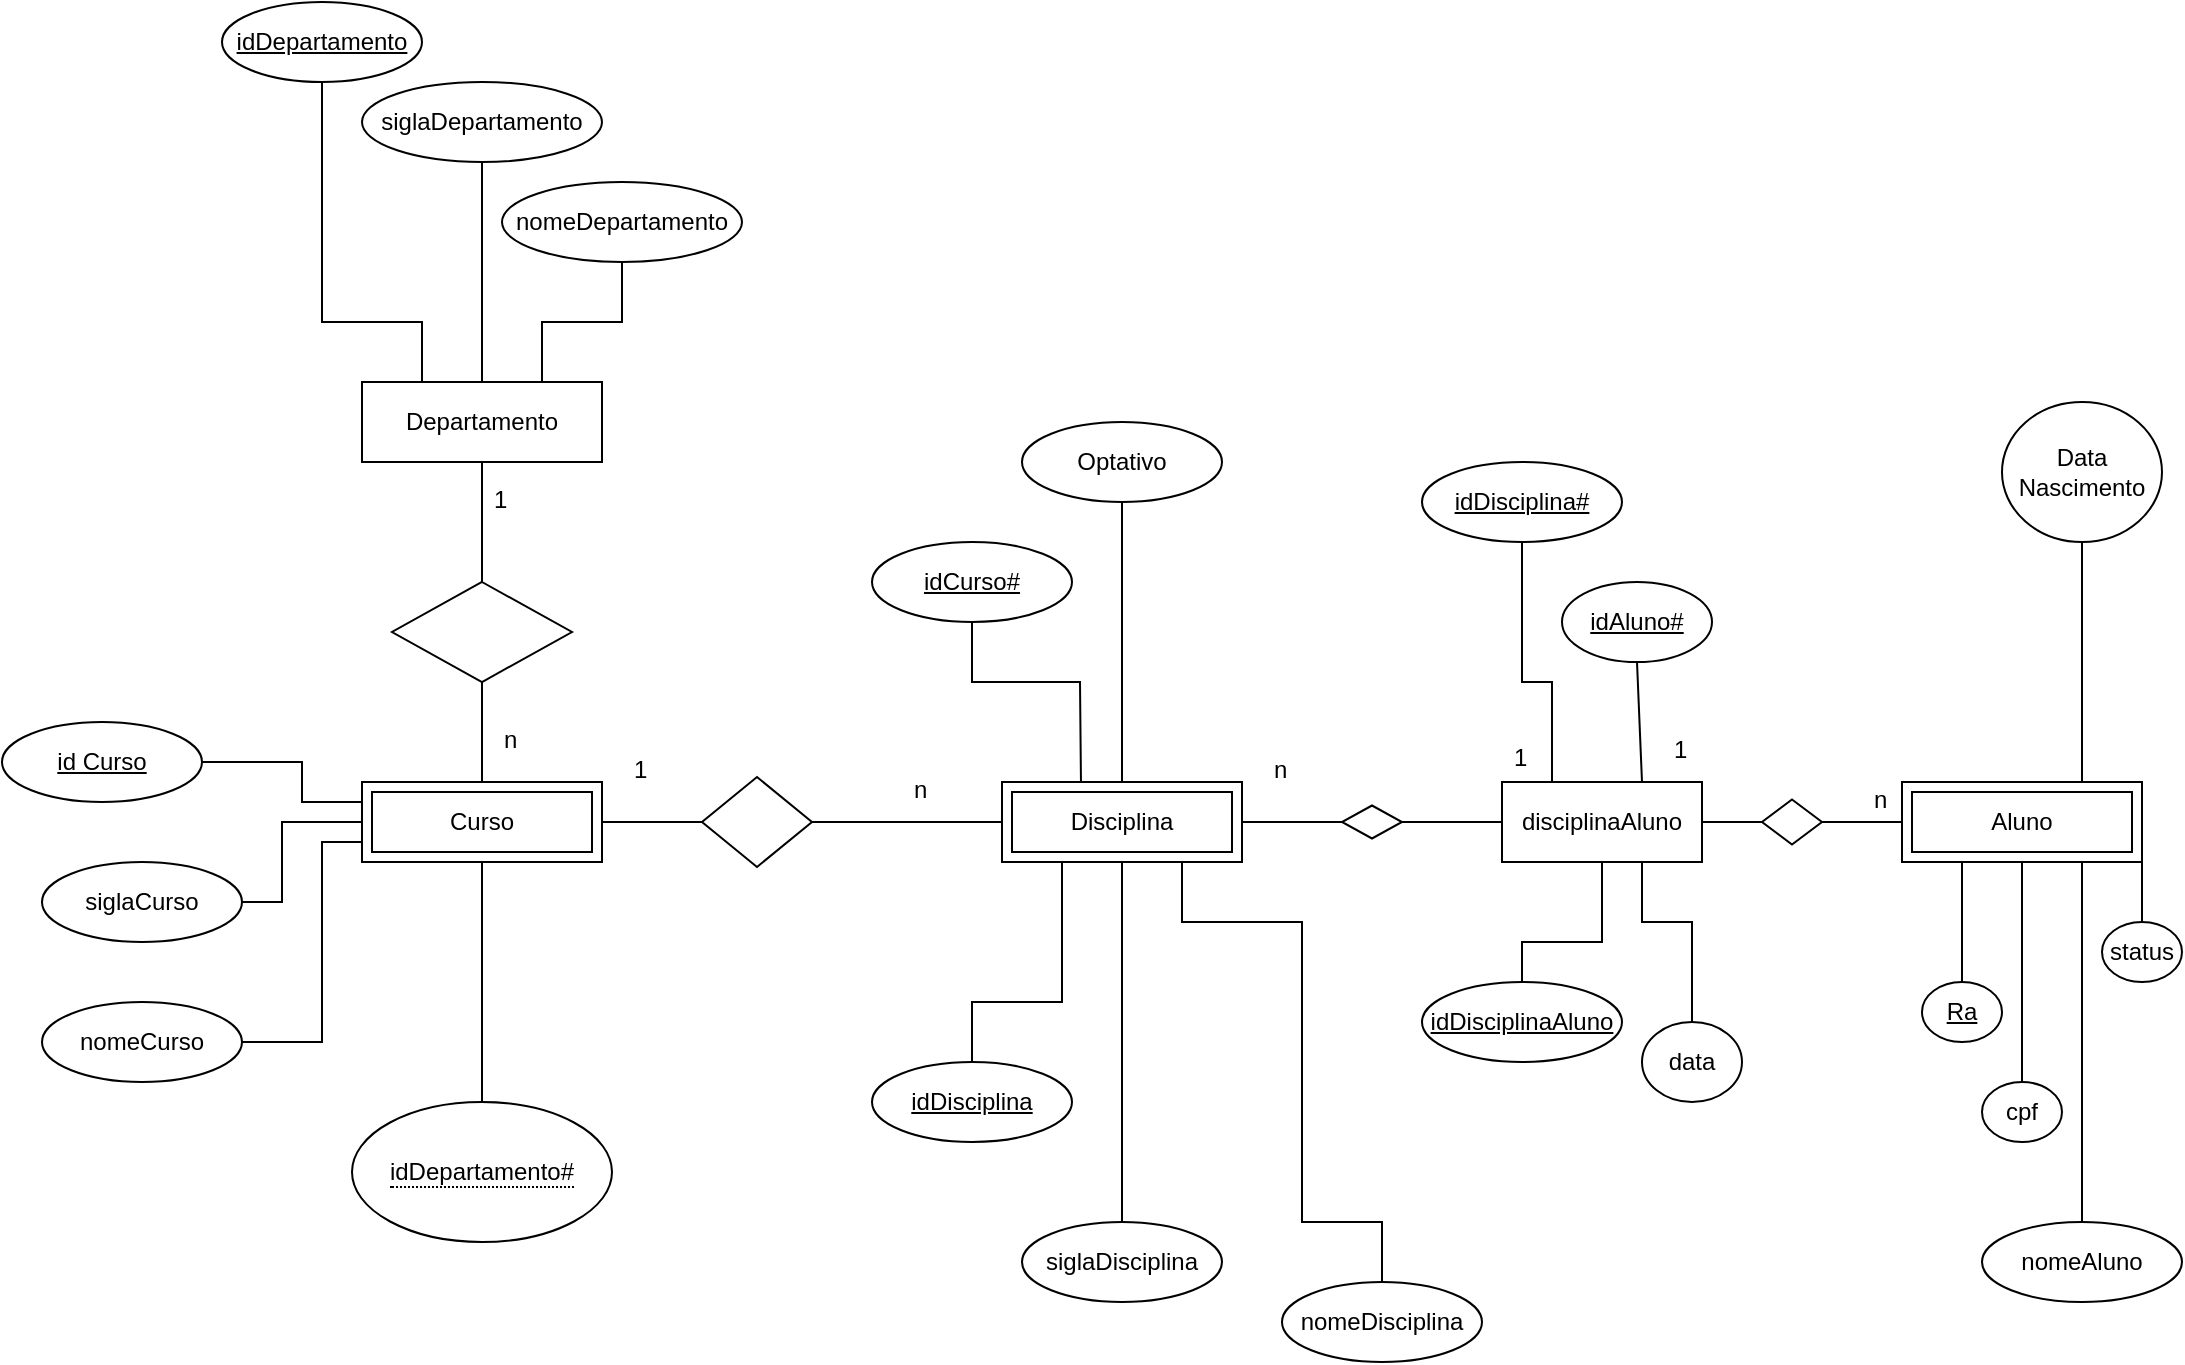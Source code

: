 <mxfile version="21.2.1" type="device">
  <diagram name="Página-1" id="028OdV-lmymuTnw29OQy">
    <mxGraphModel dx="780" dy="496" grid="1" gridSize="10" guides="1" tooltips="1" connect="1" arrows="1" fold="1" page="1" pageScale="1" pageWidth="1169" pageHeight="827" math="0" shadow="0">
      <root>
        <mxCell id="0" />
        <mxCell id="1" parent="0" />
        <mxCell id="GCAfN_qQ9CxnUKj8qyFn-2" value="Departamento" style="whiteSpace=wrap;html=1;align=center;" parent="1" vertex="1">
          <mxGeometry x="220" y="220" width="120" height="40" as="geometry" />
        </mxCell>
        <mxCell id="GCAfN_qQ9CxnUKj8qyFn-4" value="" style="shape=rhombus;perimeter=rhombusPerimeter;whiteSpace=wrap;html=1;align=center;" parent="1" vertex="1">
          <mxGeometry x="235" y="320" width="90" height="50" as="geometry" />
        </mxCell>
        <mxCell id="GCAfN_qQ9CxnUKj8qyFn-5" value="Curso" style="shape=ext;margin=3;double=1;whiteSpace=wrap;html=1;align=center;" parent="1" vertex="1">
          <mxGeometry x="220" y="420" width="120" height="40" as="geometry" />
        </mxCell>
        <mxCell id="GCAfN_qQ9CxnUKj8qyFn-7" value="" style="shape=rhombus;perimeter=rhombusPerimeter;whiteSpace=wrap;html=1;align=center;" parent="1" vertex="1">
          <mxGeometry x="390" y="417.5" width="55" height="45" as="geometry" />
        </mxCell>
        <mxCell id="GCAfN_qQ9CxnUKj8qyFn-8" value="Disciplina" style="whiteSpace=wrap;html=1;align=center;" parent="1" vertex="1">
          <mxGeometry x="540" y="420" width="120" height="40" as="geometry" />
        </mxCell>
        <mxCell id="GCAfN_qQ9CxnUKj8qyFn-9" value="Aluno" style="whiteSpace=wrap;html=1;align=center;" parent="1" vertex="1">
          <mxGeometry x="990" y="420" width="120" height="40" as="geometry" />
        </mxCell>
        <mxCell id="GCAfN_qQ9CxnUKj8qyFn-11" value="1" style="text;strokeColor=none;fillColor=none;spacingLeft=4;spacingRight=4;overflow=hidden;rotatable=0;points=[[0,0.5],[1,0.5]];portConstraint=eastwest;fontSize=12;whiteSpace=wrap;html=1;" parent="1" vertex="1">
          <mxGeometry x="870" y="390" width="40" height="30" as="geometry" />
        </mxCell>
        <mxCell id="GCAfN_qQ9CxnUKj8qyFn-13" value="n" style="text;strokeColor=none;fillColor=none;spacingLeft=4;spacingRight=4;overflow=hidden;rotatable=0;points=[[0,0.5],[1,0.5]];portConstraint=eastwest;fontSize=12;whiteSpace=wrap;html=1;" parent="1" vertex="1">
          <mxGeometry x="670" y="400" width="40" height="30" as="geometry" />
        </mxCell>
        <mxCell id="GCAfN_qQ9CxnUKj8qyFn-14" value="n" style="text;strokeColor=none;fillColor=none;spacingLeft=4;spacingRight=4;overflow=hidden;rotatable=0;points=[[0,0.5],[1,0.5]];portConstraint=eastwest;fontSize=12;whiteSpace=wrap;html=1;" parent="1" vertex="1">
          <mxGeometry x="490" y="410" width="40" height="30" as="geometry" />
        </mxCell>
        <mxCell id="GCAfN_qQ9CxnUKj8qyFn-15" value="n" style="text;strokeColor=none;fillColor=none;spacingLeft=4;spacingRight=4;overflow=hidden;rotatable=0;points=[[0,0.5],[1,0.5]];portConstraint=eastwest;fontSize=12;whiteSpace=wrap;html=1;" parent="1" vertex="1">
          <mxGeometry x="285" y="385" width="40" height="30" as="geometry" />
        </mxCell>
        <mxCell id="GCAfN_qQ9CxnUKj8qyFn-16" value="1" style="text;strokeColor=none;fillColor=none;spacingLeft=4;spacingRight=4;overflow=hidden;rotatable=0;points=[[0,0.5],[1,0.5]];portConstraint=eastwest;fontSize=12;whiteSpace=wrap;html=1;" parent="1" vertex="1">
          <mxGeometry x="280" y="265" width="40" height="30" as="geometry" />
        </mxCell>
        <mxCell id="GCAfN_qQ9CxnUKj8qyFn-17" value="1" style="text;strokeColor=none;fillColor=none;spacingLeft=4;spacingRight=4;overflow=hidden;rotatable=0;points=[[0,0.5],[1,0.5]];portConstraint=eastwest;fontSize=12;whiteSpace=wrap;html=1;" parent="1" vertex="1">
          <mxGeometry x="350" y="400" width="40" height="30" as="geometry" />
        </mxCell>
        <mxCell id="GCAfN_qQ9CxnUKj8qyFn-23" value="" style="endArrow=none;html=1;rounded=0;exitX=0.5;exitY=1;exitDx=0;exitDy=0;entryX=0.25;entryY=0;entryDx=0;entryDy=0;" parent="1" source="GCAfN_qQ9CxnUKj8qyFn-37" target="GCAfN_qQ9CxnUKj8qyFn-2" edge="1">
          <mxGeometry relative="1" as="geometry">
            <mxPoint x="230" y="150" as="sourcePoint" />
            <mxPoint x="390" y="150" as="targetPoint" />
            <Array as="points">
              <mxPoint x="200" y="190" />
              <mxPoint x="250" y="190" />
            </Array>
          </mxGeometry>
        </mxCell>
        <mxCell id="GCAfN_qQ9CxnUKj8qyFn-24" value="siglaDepartamento" style="ellipse;whiteSpace=wrap;html=1;align=center;" parent="1" vertex="1">
          <mxGeometry x="220" y="70" width="120" height="40" as="geometry" />
        </mxCell>
        <mxCell id="GCAfN_qQ9CxnUKj8qyFn-25" value="" style="endArrow=none;html=1;rounded=0;exitX=0.5;exitY=0;exitDx=0;exitDy=0;entryX=0.5;entryY=1;entryDx=0;entryDy=0;" parent="1" source="GCAfN_qQ9CxnUKj8qyFn-2" target="GCAfN_qQ9CxnUKj8qyFn-24" edge="1">
          <mxGeometry relative="1" as="geometry">
            <mxPoint x="230" y="150" as="sourcePoint" />
            <mxPoint x="390" y="150" as="targetPoint" />
          </mxGeometry>
        </mxCell>
        <mxCell id="GCAfN_qQ9CxnUKj8qyFn-26" value="nomeDepartamento" style="ellipse;whiteSpace=wrap;html=1;align=center;" parent="1" vertex="1">
          <mxGeometry x="290" y="120" width="120" height="40" as="geometry" />
        </mxCell>
        <mxCell id="GCAfN_qQ9CxnUKj8qyFn-27" value="" style="endArrow=none;html=1;rounded=0;entryX=0.5;entryY=1;entryDx=0;entryDy=0;exitX=0.75;exitY=0;exitDx=0;exitDy=0;" parent="1" source="GCAfN_qQ9CxnUKj8qyFn-2" target="GCAfN_qQ9CxnUKj8qyFn-26" edge="1">
          <mxGeometry relative="1" as="geometry">
            <mxPoint x="230" y="150" as="sourcePoint" />
            <mxPoint x="390" y="150" as="targetPoint" />
            <Array as="points">
              <mxPoint x="310" y="190" />
              <mxPoint x="350" y="190" />
            </Array>
          </mxGeometry>
        </mxCell>
        <mxCell id="GCAfN_qQ9CxnUKj8qyFn-28" value="" style="endArrow=none;html=1;rounded=0;exitX=0.5;exitY=1;exitDx=0;exitDy=0;entryX=0.5;entryY=0;entryDx=0;entryDy=0;" parent="1" source="GCAfN_qQ9CxnUKj8qyFn-2" target="GCAfN_qQ9CxnUKj8qyFn-4" edge="1">
          <mxGeometry relative="1" as="geometry">
            <mxPoint x="370" y="290" as="sourcePoint" />
            <mxPoint x="530" y="290" as="targetPoint" />
          </mxGeometry>
        </mxCell>
        <mxCell id="GCAfN_qQ9CxnUKj8qyFn-29" value="" style="endArrow=none;html=1;rounded=0;exitX=0.5;exitY=1;exitDx=0;exitDy=0;entryX=0.5;entryY=0;entryDx=0;entryDy=0;" parent="1" source="GCAfN_qQ9CxnUKj8qyFn-4" target="GCAfN_qQ9CxnUKj8qyFn-5" edge="1">
          <mxGeometry relative="1" as="geometry">
            <mxPoint x="290" y="270" as="sourcePoint" />
            <mxPoint x="290" y="330" as="targetPoint" />
          </mxGeometry>
        </mxCell>
        <mxCell id="GCAfN_qQ9CxnUKj8qyFn-31" value="siglaCurso" style="ellipse;whiteSpace=wrap;html=1;align=center;" parent="1" vertex="1">
          <mxGeometry x="60" y="460" width="100" height="40" as="geometry" />
        </mxCell>
        <mxCell id="GCAfN_qQ9CxnUKj8qyFn-32" value="nomeCurso" style="ellipse;whiteSpace=wrap;html=1;align=center;" parent="1" vertex="1">
          <mxGeometry x="60" y="530" width="100" height="40" as="geometry" />
        </mxCell>
        <mxCell id="GCAfN_qQ9CxnUKj8qyFn-33" value="" style="endArrow=none;html=1;rounded=0;exitX=1;exitY=0.5;exitDx=0;exitDy=0;entryX=0;entryY=0.25;entryDx=0;entryDy=0;" parent="1" source="GCAfN_qQ9CxnUKj8qyFn-36" target="GCAfN_qQ9CxnUKj8qyFn-5" edge="1">
          <mxGeometry relative="1" as="geometry">
            <mxPoint x="520" y="460" as="sourcePoint" />
            <mxPoint x="680" y="460" as="targetPoint" />
            <Array as="points">
              <mxPoint x="190" y="410" />
              <mxPoint x="190" y="430" />
            </Array>
          </mxGeometry>
        </mxCell>
        <mxCell id="GCAfN_qQ9CxnUKj8qyFn-34" value="" style="endArrow=none;html=1;rounded=0;exitX=1;exitY=0.5;exitDx=0;exitDy=0;entryX=0;entryY=0.5;entryDx=0;entryDy=0;" parent="1" source="GCAfN_qQ9CxnUKj8qyFn-31" target="GCAfN_qQ9CxnUKj8qyFn-5" edge="1">
          <mxGeometry relative="1" as="geometry">
            <mxPoint x="520" y="460" as="sourcePoint" />
            <mxPoint x="680" y="460" as="targetPoint" />
            <Array as="points">
              <mxPoint x="180" y="480" />
              <mxPoint x="180" y="440" />
            </Array>
          </mxGeometry>
        </mxCell>
        <mxCell id="GCAfN_qQ9CxnUKj8qyFn-35" value="" style="endArrow=none;html=1;rounded=0;exitX=1;exitY=0.5;exitDx=0;exitDy=0;entryX=0;entryY=0.75;entryDx=0;entryDy=0;" parent="1" source="GCAfN_qQ9CxnUKj8qyFn-32" target="GCAfN_qQ9CxnUKj8qyFn-5" edge="1">
          <mxGeometry relative="1" as="geometry">
            <mxPoint x="520" y="460" as="sourcePoint" />
            <mxPoint x="680" y="460" as="targetPoint" />
            <Array as="points">
              <mxPoint x="200" y="550" />
              <mxPoint x="200" y="450" />
            </Array>
          </mxGeometry>
        </mxCell>
        <mxCell id="GCAfN_qQ9CxnUKj8qyFn-36" value="id Curso" style="ellipse;whiteSpace=wrap;html=1;align=center;fontStyle=4;" parent="1" vertex="1">
          <mxGeometry x="40" y="390" width="100" height="40" as="geometry" />
        </mxCell>
        <mxCell id="GCAfN_qQ9CxnUKj8qyFn-37" value="idDepartamento" style="ellipse;whiteSpace=wrap;html=1;align=center;fontStyle=4;" parent="1" vertex="1">
          <mxGeometry x="150" y="30" width="100" height="40" as="geometry" />
        </mxCell>
        <mxCell id="GCAfN_qQ9CxnUKj8qyFn-39" value="&lt;span style=&quot;border-bottom: 1px dotted&quot;&gt;idDepartamento#&lt;/span&gt;" style="ellipse;whiteSpace=wrap;html=1;align=center;" parent="1" vertex="1">
          <mxGeometry x="215" y="580" width="130" height="70" as="geometry" />
        </mxCell>
        <mxCell id="GCAfN_qQ9CxnUKj8qyFn-40" value="" style="endArrow=none;html=1;rounded=0;exitX=0.5;exitY=0;exitDx=0;exitDy=0;entryX=0.5;entryY=1;entryDx=0;entryDy=0;" parent="1" source="GCAfN_qQ9CxnUKj8qyFn-39" target="GCAfN_qQ9CxnUKj8qyFn-5" edge="1">
          <mxGeometry relative="1" as="geometry">
            <mxPoint x="430" y="490" as="sourcePoint" />
            <mxPoint x="590" y="490" as="targetPoint" />
          </mxGeometry>
        </mxCell>
        <mxCell id="GCAfN_qQ9CxnUKj8qyFn-42" value="siglaDisciplina" style="ellipse;whiteSpace=wrap;html=1;align=center;" parent="1" vertex="1">
          <mxGeometry x="550" y="640" width="100" height="40" as="geometry" />
        </mxCell>
        <mxCell id="GCAfN_qQ9CxnUKj8qyFn-43" value="nomeDisciplina" style="ellipse;whiteSpace=wrap;html=1;align=center;" parent="1" vertex="1">
          <mxGeometry x="680" y="670" width="100" height="40" as="geometry" />
        </mxCell>
        <mxCell id="GCAfN_qQ9CxnUKj8qyFn-46" value="" style="endArrow=none;html=1;rounded=0;exitX=0.75;exitY=1;exitDx=0;exitDy=0;entryX=0.5;entryY=0;entryDx=0;entryDy=0;" parent="1" source="GCAfN_qQ9CxnUKj8qyFn-8" target="GCAfN_qQ9CxnUKj8qyFn-43" edge="1">
          <mxGeometry relative="1" as="geometry">
            <mxPoint x="760" y="510" as="sourcePoint" />
            <mxPoint x="920" y="510" as="targetPoint" />
            <Array as="points">
              <mxPoint x="630" y="490" />
              <mxPoint x="690" y="490" />
              <mxPoint x="690" y="640" />
              <mxPoint x="730" y="640" />
            </Array>
          </mxGeometry>
        </mxCell>
        <mxCell id="GCAfN_qQ9CxnUKj8qyFn-47" value="" style="endArrow=none;html=1;rounded=0;exitX=0.5;exitY=1;exitDx=0;exitDy=0;entryX=0.5;entryY=0;entryDx=0;entryDy=0;" parent="1" source="GCAfN_qQ9CxnUKj8qyFn-8" target="GCAfN_qQ9CxnUKj8qyFn-42" edge="1">
          <mxGeometry relative="1" as="geometry">
            <mxPoint x="760" y="510" as="sourcePoint" />
            <mxPoint x="920" y="510" as="targetPoint" />
          </mxGeometry>
        </mxCell>
        <mxCell id="GCAfN_qQ9CxnUKj8qyFn-48" value="idDisciplina" style="ellipse;whiteSpace=wrap;html=1;align=center;fontStyle=4;" parent="1" vertex="1">
          <mxGeometry x="475" y="560" width="100" height="40" as="geometry" />
        </mxCell>
        <mxCell id="GCAfN_qQ9CxnUKj8qyFn-49" value="" style="endArrow=none;html=1;rounded=0;exitX=0.25;exitY=1;exitDx=0;exitDy=0;entryX=0.5;entryY=0;entryDx=0;entryDy=0;" parent="1" source="GCAfN_qQ9CxnUKj8qyFn-8" target="GCAfN_qQ9CxnUKj8qyFn-48" edge="1">
          <mxGeometry relative="1" as="geometry">
            <mxPoint x="760" y="510" as="sourcePoint" />
            <mxPoint x="920" y="510" as="targetPoint" />
            <Array as="points">
              <mxPoint x="570" y="530" />
              <mxPoint x="525" y="530" />
            </Array>
          </mxGeometry>
        </mxCell>
        <mxCell id="GCAfN_qQ9CxnUKj8qyFn-52" value="idCurso#" style="ellipse;whiteSpace=wrap;html=1;align=center;fontStyle=4;" parent="1" vertex="1">
          <mxGeometry x="475" y="300" width="100" height="40" as="geometry" />
        </mxCell>
        <mxCell id="GCAfN_qQ9CxnUKj8qyFn-53" value="" style="endArrow=none;html=1;rounded=0;exitX=0.5;exitY=1;exitDx=0;exitDy=0;entryX=0.329;entryY=-0.006;entryDx=0;entryDy=0;entryPerimeter=0;" parent="1" source="GCAfN_qQ9CxnUKj8qyFn-52" target="GCAfN_qQ9CxnUKj8qyFn-8" edge="1">
          <mxGeometry relative="1" as="geometry">
            <mxPoint x="760" y="510" as="sourcePoint" />
            <mxPoint x="920" y="510" as="targetPoint" />
            <Array as="points">
              <mxPoint x="525" y="370" />
              <mxPoint x="579" y="370" />
            </Array>
          </mxGeometry>
        </mxCell>
        <mxCell id="GCAfN_qQ9CxnUKj8qyFn-55" value="Optativo" style="ellipse;whiteSpace=wrap;html=1;align=center;" parent="1" vertex="1">
          <mxGeometry x="550" y="240" width="100" height="40" as="geometry" />
        </mxCell>
        <mxCell id="GCAfN_qQ9CxnUKj8qyFn-57" value="nomeAluno" style="ellipse;whiteSpace=wrap;html=1;align=center;" parent="1" vertex="1">
          <mxGeometry x="1030" y="640" width="100" height="40" as="geometry" />
        </mxCell>
        <mxCell id="GCAfN_qQ9CxnUKj8qyFn-58" value="cpf" style="ellipse;whiteSpace=wrap;html=1;align=center;" parent="1" vertex="1">
          <mxGeometry x="1030" y="570" width="40" height="30" as="geometry" />
        </mxCell>
        <mxCell id="GCAfN_qQ9CxnUKj8qyFn-59" value="" style="endArrow=none;html=1;rounded=0;entryX=0.5;entryY=0;entryDx=0;entryDy=0;exitX=0.75;exitY=1;exitDx=0;exitDy=0;" parent="1" source="GCAfN_qQ9CxnUKj8qyFn-9" target="GCAfN_qQ9CxnUKj8qyFn-57" edge="1">
          <mxGeometry relative="1" as="geometry">
            <mxPoint x="760" y="520" as="sourcePoint" />
            <mxPoint x="920" y="520" as="targetPoint" />
          </mxGeometry>
        </mxCell>
        <mxCell id="GCAfN_qQ9CxnUKj8qyFn-60" value="" style="endArrow=none;html=1;rounded=0;entryX=0.5;entryY=0;entryDx=0;entryDy=0;exitX=0.5;exitY=1;exitDx=0;exitDy=0;" parent="1" source="GCAfN_qQ9CxnUKj8qyFn-9" target="GCAfN_qQ9CxnUKj8qyFn-58" edge="1">
          <mxGeometry relative="1" as="geometry">
            <mxPoint x="760" y="520" as="sourcePoint" />
            <mxPoint x="920" y="520" as="targetPoint" />
          </mxGeometry>
        </mxCell>
        <mxCell id="GCAfN_qQ9CxnUKj8qyFn-61" value="status" style="ellipse;whiteSpace=wrap;html=1;align=center;" parent="1" vertex="1">
          <mxGeometry x="1090" y="490" width="40" height="30" as="geometry" />
        </mxCell>
        <mxCell id="GCAfN_qQ9CxnUKj8qyFn-62" value="Ra" style="ellipse;whiteSpace=wrap;html=1;align=center;fontStyle=4;" parent="1" vertex="1">
          <mxGeometry x="1000" y="520" width="40" height="30" as="geometry" />
        </mxCell>
        <mxCell id="GCAfN_qQ9CxnUKj8qyFn-63" value="" style="endArrow=none;html=1;rounded=0;entryX=0.25;entryY=1;entryDx=0;entryDy=0;exitX=0.5;exitY=0;exitDx=0;exitDy=0;" parent="1" source="GCAfN_qQ9CxnUKj8qyFn-62" target="GCAfN_qQ9CxnUKj8qyFn-9" edge="1">
          <mxGeometry relative="1" as="geometry">
            <mxPoint x="780" y="570" as="sourcePoint" />
            <mxPoint x="940" y="570" as="targetPoint" />
          </mxGeometry>
        </mxCell>
        <mxCell id="GCAfN_qQ9CxnUKj8qyFn-66" value="Data Nascimento" style="ellipse;whiteSpace=wrap;html=1;align=center;" parent="1" vertex="1">
          <mxGeometry x="1040" y="230" width="80" height="70" as="geometry" />
        </mxCell>
        <mxCell id="GCAfN_qQ9CxnUKj8qyFn-67" value="" style="endArrow=none;html=1;rounded=0;entryX=0.5;entryY=1;entryDx=0;entryDy=0;exitX=0.75;exitY=0;exitDx=0;exitDy=0;" parent="1" source="GCAfN_qQ9CxnUKj8qyFn-9" target="GCAfN_qQ9CxnUKj8qyFn-66" edge="1">
          <mxGeometry relative="1" as="geometry">
            <mxPoint x="780" y="570" as="sourcePoint" />
            <mxPoint x="940" y="570" as="targetPoint" />
          </mxGeometry>
        </mxCell>
        <mxCell id="GCAfN_qQ9CxnUKj8qyFn-68" value="" style="endArrow=none;html=1;rounded=0;entryX=1;entryY=1;entryDx=0;entryDy=0;exitX=0.5;exitY=0;exitDx=0;exitDy=0;" parent="1" source="GCAfN_qQ9CxnUKj8qyFn-61" target="GCAfN_qQ9CxnUKj8qyFn-9" edge="1">
          <mxGeometry relative="1" as="geometry">
            <mxPoint x="780" y="570" as="sourcePoint" />
            <mxPoint x="940" y="570" as="targetPoint" />
          </mxGeometry>
        </mxCell>
        <mxCell id="GCAfN_qQ9CxnUKj8qyFn-69" value="" style="endArrow=none;html=1;rounded=0;exitX=0;exitY=0.5;exitDx=0;exitDy=0;entryX=1;entryY=0.5;entryDx=0;entryDy=0;" parent="1" source="GCAfN_qQ9CxnUKj8qyFn-7" target="GCAfN_qQ9CxnUKj8qyFn-5" edge="1">
          <mxGeometry relative="1" as="geometry">
            <mxPoint x="500" y="450" as="sourcePoint" />
            <mxPoint x="660" y="450" as="targetPoint" />
          </mxGeometry>
        </mxCell>
        <mxCell id="GCAfN_qQ9CxnUKj8qyFn-70" value="" style="endArrow=none;html=1;rounded=0;entryX=0;entryY=0.5;entryDx=0;entryDy=0;exitX=1;exitY=0.5;exitDx=0;exitDy=0;" parent="1" source="GCAfN_qQ9CxnUKj8qyFn-7" target="GCAfN_qQ9CxnUKj8qyFn-8" edge="1">
          <mxGeometry relative="1" as="geometry">
            <mxPoint x="470" y="440" as="sourcePoint" />
            <mxPoint x="660" y="450" as="targetPoint" />
          </mxGeometry>
        </mxCell>
        <mxCell id="GCAfN_qQ9CxnUKj8qyFn-72" value="disciplinaAluno" style="whiteSpace=wrap;html=1;align=center;" parent="1" vertex="1">
          <mxGeometry x="790" y="420" width="100" height="40" as="geometry" />
        </mxCell>
        <mxCell id="GCAfN_qQ9CxnUKj8qyFn-73" value="data" style="ellipse;whiteSpace=wrap;html=1;align=center;" parent="1" vertex="1">
          <mxGeometry x="860" y="540" width="50" height="40" as="geometry" />
        </mxCell>
        <mxCell id="GCAfN_qQ9CxnUKj8qyFn-74" value="" style="endArrow=none;html=1;rounded=0;exitX=0.5;exitY=0;exitDx=0;exitDy=0;entryX=0.5;entryY=1;entryDx=0;entryDy=0;" parent="1" source="GCAfN_qQ9CxnUKj8qyFn-8" target="GCAfN_qQ9CxnUKj8qyFn-55" edge="1">
          <mxGeometry relative="1" as="geometry">
            <mxPoint x="720" y="460" as="sourcePoint" />
            <mxPoint x="880" y="460" as="targetPoint" />
          </mxGeometry>
        </mxCell>
        <mxCell id="GCAfN_qQ9CxnUKj8qyFn-75" value="" style="endArrow=none;html=1;rounded=0;entryX=0.5;entryY=0;entryDx=0;entryDy=0;" parent="1" target="GCAfN_qQ9CxnUKj8qyFn-73" edge="1">
          <mxGeometry relative="1" as="geometry">
            <mxPoint x="860" y="460" as="sourcePoint" />
            <mxPoint x="880" y="460" as="targetPoint" />
            <Array as="points">
              <mxPoint x="860" y="490" />
              <mxPoint x="885" y="490" />
            </Array>
          </mxGeometry>
        </mxCell>
        <mxCell id="GCAfN_qQ9CxnUKj8qyFn-77" value="idDisciplinaAluno" style="ellipse;whiteSpace=wrap;html=1;align=center;fontStyle=4;" parent="1" vertex="1">
          <mxGeometry x="750" y="520" width="100" height="40" as="geometry" />
        </mxCell>
        <mxCell id="GCAfN_qQ9CxnUKj8qyFn-78" value="" style="endArrow=none;html=1;rounded=0;exitX=0.5;exitY=0;exitDx=0;exitDy=0;entryX=0.5;entryY=1;entryDx=0;entryDy=0;" parent="1" source="GCAfN_qQ9CxnUKj8qyFn-77" target="GCAfN_qQ9CxnUKj8qyFn-72" edge="1">
          <mxGeometry relative="1" as="geometry">
            <mxPoint x="720" y="460" as="sourcePoint" />
            <mxPoint x="880" y="460" as="targetPoint" />
            <Array as="points">
              <mxPoint x="800" y="500" />
              <mxPoint x="840" y="500" />
            </Array>
          </mxGeometry>
        </mxCell>
        <mxCell id="GCAfN_qQ9CxnUKj8qyFn-80" value="idDisciplina#" style="ellipse;whiteSpace=wrap;html=1;align=center;fontStyle=4;" parent="1" vertex="1">
          <mxGeometry x="750" y="260" width="100" height="40" as="geometry" />
        </mxCell>
        <mxCell id="GCAfN_qQ9CxnUKj8qyFn-81" value="idAluno#" style="ellipse;whiteSpace=wrap;html=1;align=center;fontStyle=4;" parent="1" vertex="1">
          <mxGeometry x="820" y="320" width="75" height="40" as="geometry" />
        </mxCell>
        <mxCell id="GCAfN_qQ9CxnUKj8qyFn-82" value="" style="endArrow=none;html=1;rounded=0;exitX=0.5;exitY=1;exitDx=0;exitDy=0;entryX=0.25;entryY=0;entryDx=0;entryDy=0;" parent="1" source="GCAfN_qQ9CxnUKj8qyFn-80" target="GCAfN_qQ9CxnUKj8qyFn-72" edge="1">
          <mxGeometry relative="1" as="geometry">
            <mxPoint x="720" y="460" as="sourcePoint" />
            <mxPoint x="880" y="460" as="targetPoint" />
            <Array as="points">
              <mxPoint x="800" y="370" />
              <mxPoint x="815" y="370" />
            </Array>
          </mxGeometry>
        </mxCell>
        <mxCell id="GCAfN_qQ9CxnUKj8qyFn-83" value="" style="endArrow=none;html=1;rounded=0;exitX=0.5;exitY=1;exitDx=0;exitDy=0;" parent="1" source="GCAfN_qQ9CxnUKj8qyFn-81" edge="1">
          <mxGeometry relative="1" as="geometry">
            <mxPoint x="720" y="460" as="sourcePoint" />
            <mxPoint x="860" y="420" as="targetPoint" />
          </mxGeometry>
        </mxCell>
        <mxCell id="GCAfN_qQ9CxnUKj8qyFn-85" value="" style="shape=rhombus;perimeter=rhombusPerimeter;whiteSpace=wrap;html=1;align=center;" parent="1" vertex="1">
          <mxGeometry x="710" y="431.75" width="30" height="16.5" as="geometry" />
        </mxCell>
        <mxCell id="GCAfN_qQ9CxnUKj8qyFn-87" value="" style="shape=rhombus;perimeter=rhombusPerimeter;whiteSpace=wrap;html=1;align=center;" parent="1" vertex="1">
          <mxGeometry x="920" y="428.75" width="30" height="22.5" as="geometry" />
        </mxCell>
        <mxCell id="GCAfN_qQ9CxnUKj8qyFn-88" value="" style="endArrow=none;html=1;rounded=0;exitX=1;exitY=0.5;exitDx=0;exitDy=0;entryX=0;entryY=0.5;entryDx=0;entryDy=0;" parent="1" source="GCAfN_qQ9CxnUKj8qyFn-8" target="GCAfN_qQ9CxnUKj8qyFn-85" edge="1">
          <mxGeometry relative="1" as="geometry">
            <mxPoint x="720" y="460" as="sourcePoint" />
            <mxPoint x="880" y="460" as="targetPoint" />
          </mxGeometry>
        </mxCell>
        <mxCell id="GCAfN_qQ9CxnUKj8qyFn-90" value="" style="endArrow=none;html=1;rounded=0;entryX=0;entryY=0.5;entryDx=0;entryDy=0;exitX=1;exitY=0.5;exitDx=0;exitDy=0;" parent="1" source="GCAfN_qQ9CxnUKj8qyFn-85" target="GCAfN_qQ9CxnUKj8qyFn-72" edge="1">
          <mxGeometry relative="1" as="geometry">
            <mxPoint x="750" y="440" as="sourcePoint" />
            <mxPoint x="705" y="450" as="targetPoint" />
          </mxGeometry>
        </mxCell>
        <mxCell id="GCAfN_qQ9CxnUKj8qyFn-91" value="" style="endArrow=none;html=1;rounded=0;exitX=1;exitY=0.5;exitDx=0;exitDy=0;entryX=0;entryY=0.5;entryDx=0;entryDy=0;" parent="1" source="GCAfN_qQ9CxnUKj8qyFn-72" target="GCAfN_qQ9CxnUKj8qyFn-87" edge="1">
          <mxGeometry relative="1" as="geometry">
            <mxPoint x="895" y="459.65" as="sourcePoint" />
            <mxPoint x="930" y="459.65" as="targetPoint" />
          </mxGeometry>
        </mxCell>
        <mxCell id="GCAfN_qQ9CxnUKj8qyFn-92" value="" style="endArrow=none;html=1;rounded=0;exitX=1;exitY=0.5;exitDx=0;exitDy=0;entryX=0;entryY=0.5;entryDx=0;entryDy=0;" parent="1" source="GCAfN_qQ9CxnUKj8qyFn-87" target="GCAfN_qQ9CxnUKj8qyFn-9" edge="1">
          <mxGeometry relative="1" as="geometry">
            <mxPoint x="890" y="462.5" as="sourcePoint" />
            <mxPoint x="925" y="462.5" as="targetPoint" />
          </mxGeometry>
        </mxCell>
        <mxCell id="GCAfN_qQ9CxnUKj8qyFn-93" value="n" style="text;strokeColor=none;fillColor=none;spacingLeft=4;spacingRight=4;overflow=hidden;rotatable=0;points=[[0,0.5],[1,0.5]];portConstraint=eastwest;fontSize=12;whiteSpace=wrap;html=1;" parent="1" vertex="1">
          <mxGeometry x="970" y="415" width="40" height="30" as="geometry" />
        </mxCell>
        <mxCell id="GCAfN_qQ9CxnUKj8qyFn-94" value="1" style="text;strokeColor=none;fillColor=none;spacingLeft=4;spacingRight=4;overflow=hidden;rotatable=0;points=[[0,0.5],[1,0.5]];portConstraint=eastwest;fontSize=12;whiteSpace=wrap;html=1;" parent="1" vertex="1">
          <mxGeometry x="790" y="394" width="40" height="30" as="geometry" />
        </mxCell>
        <mxCell id="GCAfN_qQ9CxnUKj8qyFn-95" value="Disciplina" style="shape=ext;margin=3;double=1;whiteSpace=wrap;html=1;align=center;" parent="1" vertex="1">
          <mxGeometry x="540" y="420" width="120" height="40" as="geometry" />
        </mxCell>
        <mxCell id="GCAfN_qQ9CxnUKj8qyFn-96" value="Aluno" style="shape=ext;margin=3;double=1;whiteSpace=wrap;html=1;align=center;" parent="1" vertex="1">
          <mxGeometry x="990" y="420" width="120" height="40" as="geometry" />
        </mxCell>
      </root>
    </mxGraphModel>
  </diagram>
</mxfile>
